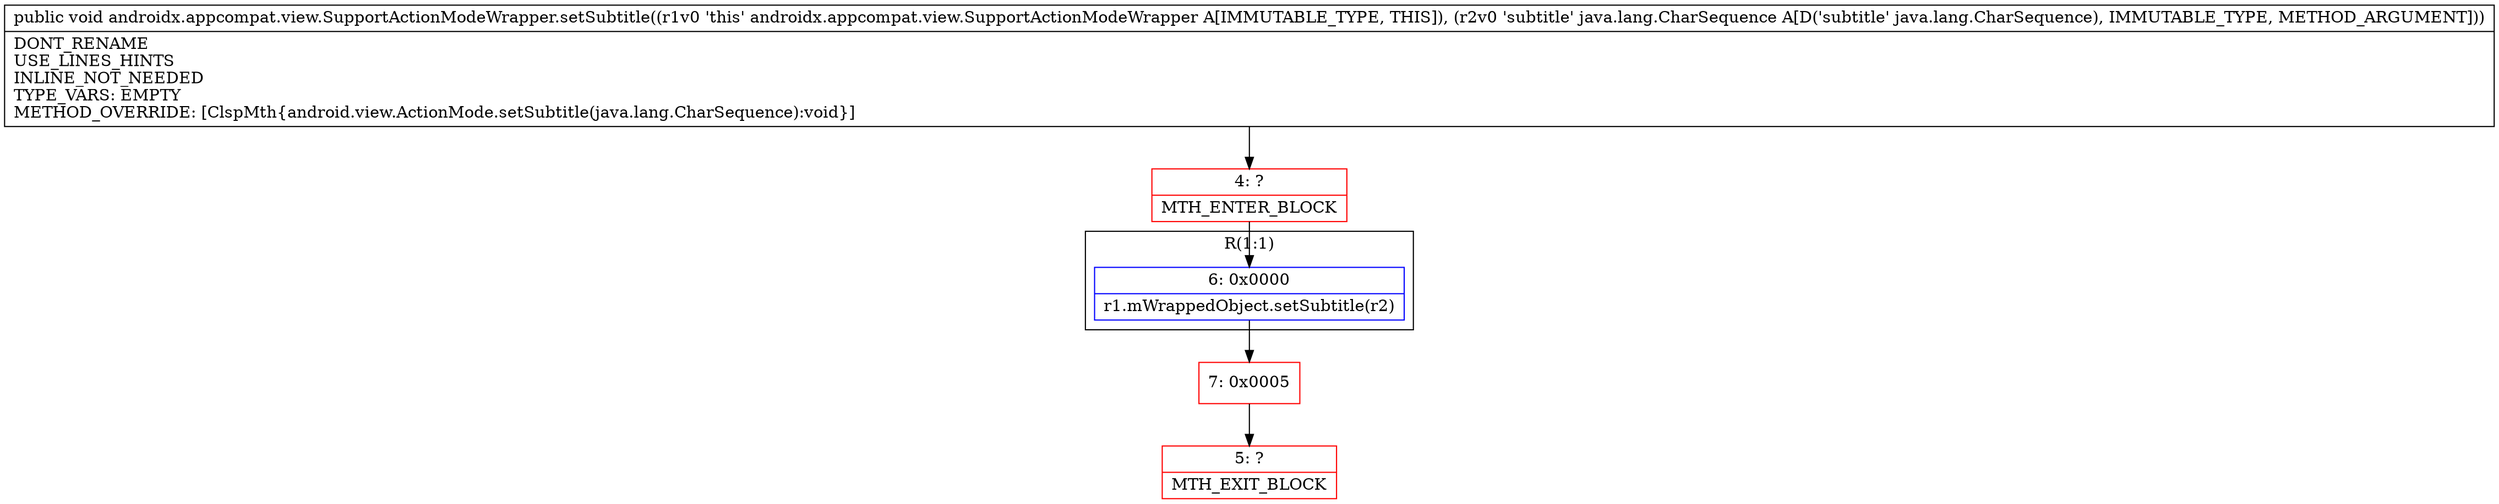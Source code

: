 digraph "CFG forandroidx.appcompat.view.SupportActionModeWrapper.setSubtitle(Ljava\/lang\/CharSequence;)V" {
subgraph cluster_Region_1889792106 {
label = "R(1:1)";
node [shape=record,color=blue];
Node_6 [shape=record,label="{6\:\ 0x0000|r1.mWrappedObject.setSubtitle(r2)\l}"];
}
Node_4 [shape=record,color=red,label="{4\:\ ?|MTH_ENTER_BLOCK\l}"];
Node_7 [shape=record,color=red,label="{7\:\ 0x0005}"];
Node_5 [shape=record,color=red,label="{5\:\ ?|MTH_EXIT_BLOCK\l}"];
MethodNode[shape=record,label="{public void androidx.appcompat.view.SupportActionModeWrapper.setSubtitle((r1v0 'this' androidx.appcompat.view.SupportActionModeWrapper A[IMMUTABLE_TYPE, THIS]), (r2v0 'subtitle' java.lang.CharSequence A[D('subtitle' java.lang.CharSequence), IMMUTABLE_TYPE, METHOD_ARGUMENT]))  | DONT_RENAME\lUSE_LINES_HINTS\lINLINE_NOT_NEEDED\lTYPE_VARS: EMPTY\lMETHOD_OVERRIDE: [ClspMth\{android.view.ActionMode.setSubtitle(java.lang.CharSequence):void\}]\l}"];
MethodNode -> Node_4;Node_6 -> Node_7;
Node_4 -> Node_6;
Node_7 -> Node_5;
}

